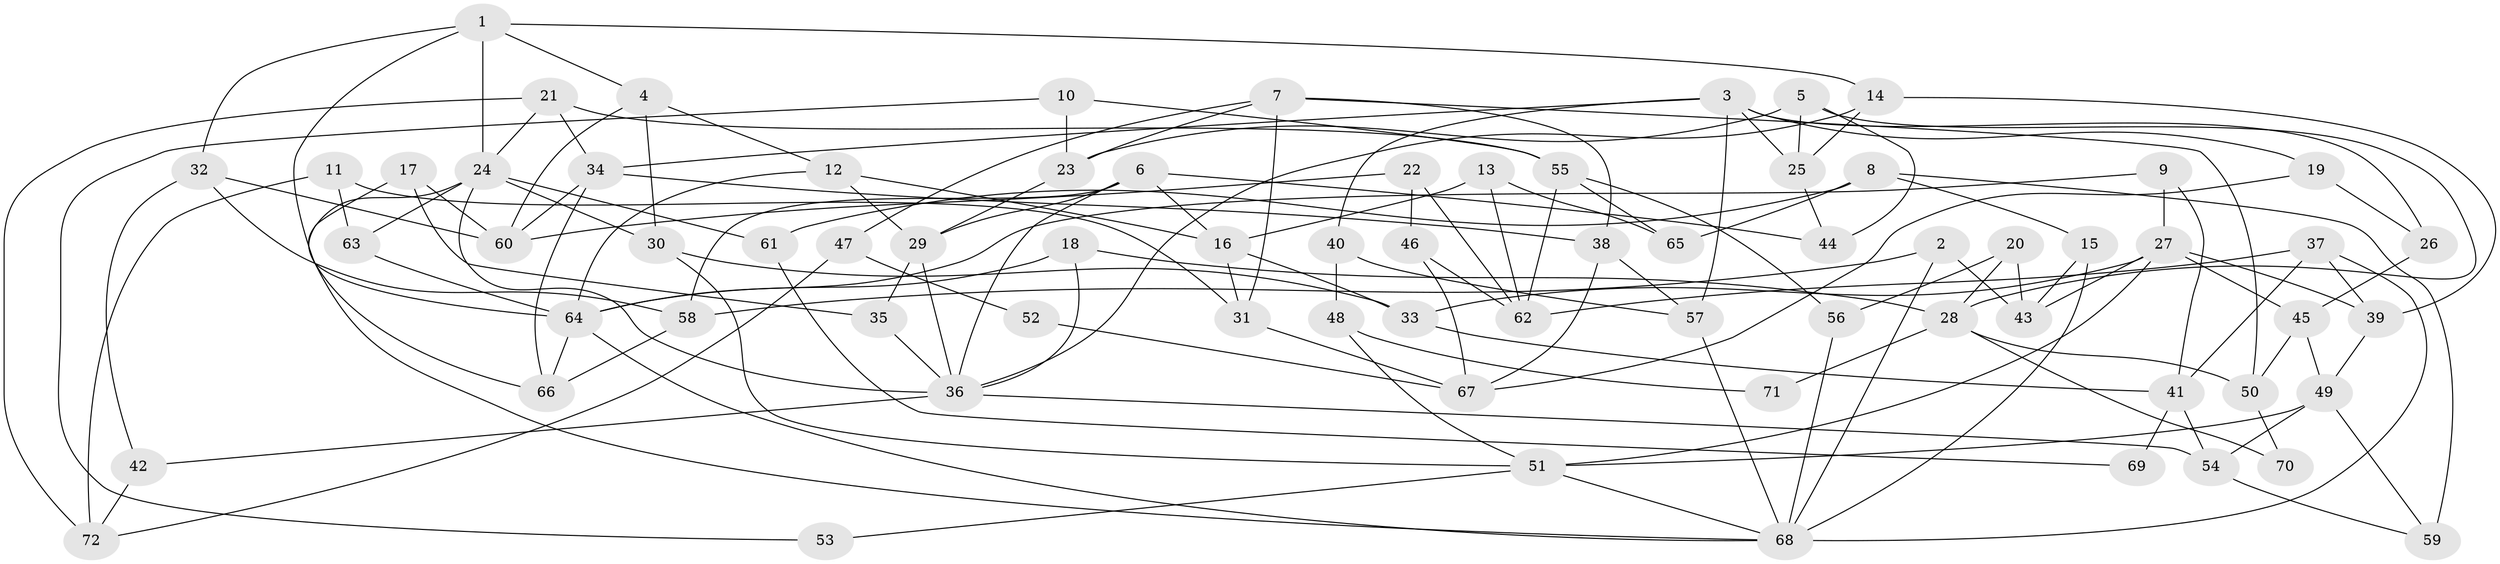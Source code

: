 // Generated by graph-tools (version 1.1) at 2025/15/03/09/25 04:15:04]
// undirected, 72 vertices, 144 edges
graph export_dot {
graph [start="1"]
  node [color=gray90,style=filled];
  1;
  2;
  3;
  4;
  5;
  6;
  7;
  8;
  9;
  10;
  11;
  12;
  13;
  14;
  15;
  16;
  17;
  18;
  19;
  20;
  21;
  22;
  23;
  24;
  25;
  26;
  27;
  28;
  29;
  30;
  31;
  32;
  33;
  34;
  35;
  36;
  37;
  38;
  39;
  40;
  41;
  42;
  43;
  44;
  45;
  46;
  47;
  48;
  49;
  50;
  51;
  52;
  53;
  54;
  55;
  56;
  57;
  58;
  59;
  60;
  61;
  62;
  63;
  64;
  65;
  66;
  67;
  68;
  69;
  70;
  71;
  72;
  1 -- 24;
  1 -- 64;
  1 -- 4;
  1 -- 14;
  1 -- 32;
  2 -- 68;
  2 -- 58;
  2 -- 43;
  3 -- 34;
  3 -- 57;
  3 -- 19;
  3 -- 25;
  3 -- 26;
  3 -- 40;
  4 -- 30;
  4 -- 12;
  4 -- 60;
  5 -- 44;
  5 -- 25;
  5 -- 23;
  5 -- 28;
  6 -- 36;
  6 -- 16;
  6 -- 29;
  6 -- 44;
  6 -- 58;
  7 -- 31;
  7 -- 23;
  7 -- 38;
  7 -- 47;
  7 -- 50;
  8 -- 15;
  8 -- 65;
  8 -- 59;
  8 -- 61;
  9 -- 27;
  9 -- 41;
  9 -- 64;
  10 -- 55;
  10 -- 23;
  10 -- 53;
  11 -- 63;
  11 -- 72;
  11 -- 31;
  12 -- 16;
  12 -- 29;
  12 -- 64;
  13 -- 62;
  13 -- 16;
  13 -- 65;
  14 -- 39;
  14 -- 25;
  14 -- 36;
  15 -- 43;
  15 -- 68;
  16 -- 33;
  16 -- 31;
  17 -- 66;
  17 -- 35;
  17 -- 60;
  18 -- 64;
  18 -- 36;
  18 -- 28;
  19 -- 26;
  19 -- 67;
  20 -- 43;
  20 -- 28;
  20 -- 56;
  21 -- 34;
  21 -- 24;
  21 -- 55;
  21 -- 72;
  22 -- 60;
  22 -- 62;
  22 -- 46;
  23 -- 29;
  24 -- 68;
  24 -- 36;
  24 -- 30;
  24 -- 61;
  24 -- 63;
  25 -- 44;
  26 -- 45;
  27 -- 51;
  27 -- 45;
  27 -- 33;
  27 -- 39;
  27 -- 43;
  28 -- 50;
  28 -- 70;
  28 -- 71;
  29 -- 35;
  29 -- 36;
  30 -- 51;
  30 -- 33;
  31 -- 67;
  32 -- 60;
  32 -- 42;
  32 -- 58;
  33 -- 41;
  34 -- 66;
  34 -- 60;
  34 -- 38;
  35 -- 36;
  36 -- 42;
  36 -- 54;
  37 -- 41;
  37 -- 62;
  37 -- 39;
  37 -- 68;
  38 -- 57;
  38 -- 67;
  39 -- 49;
  40 -- 57;
  40 -- 48;
  41 -- 54;
  41 -- 69;
  42 -- 72;
  45 -- 49;
  45 -- 50;
  46 -- 67;
  46 -- 62;
  47 -- 72;
  47 -- 52;
  48 -- 51;
  48 -- 71;
  49 -- 54;
  49 -- 51;
  49 -- 59;
  50 -- 70;
  51 -- 68;
  51 -- 53;
  52 -- 67;
  54 -- 59;
  55 -- 56;
  55 -- 62;
  55 -- 65;
  56 -- 68;
  57 -- 68;
  58 -- 66;
  61 -- 69;
  63 -- 64;
  64 -- 66;
  64 -- 68;
}
